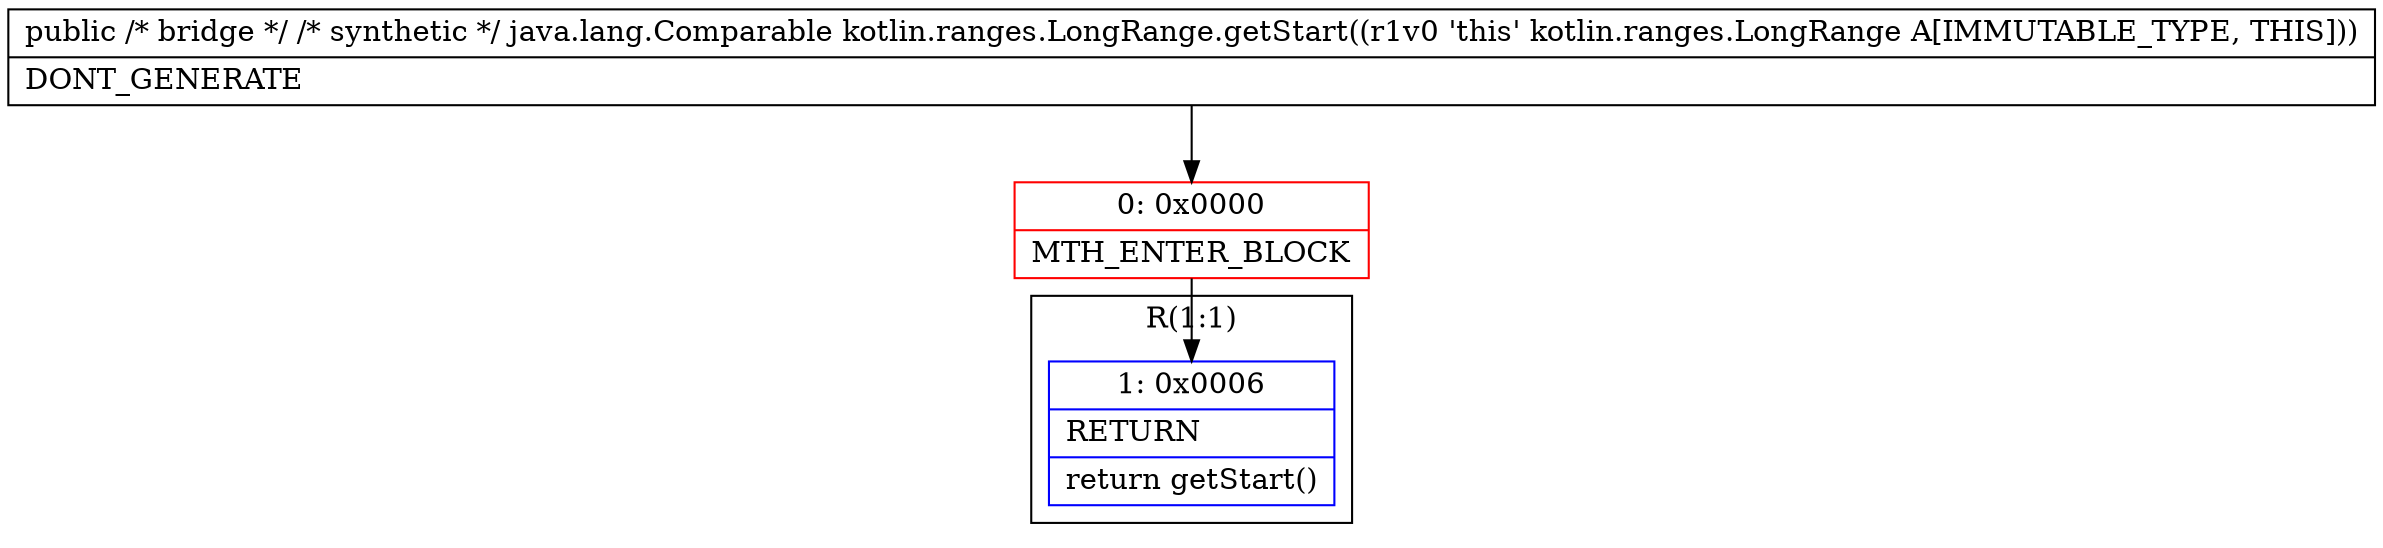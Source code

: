 digraph "CFG forkotlin.ranges.LongRange.getStart()Ljava\/lang\/Comparable;" {
subgraph cluster_Region_1665665732 {
label = "R(1:1)";
node [shape=record,color=blue];
Node_1 [shape=record,label="{1\:\ 0x0006|RETURN\l|return getStart()\l}"];
}
Node_0 [shape=record,color=red,label="{0\:\ 0x0000|MTH_ENTER_BLOCK\l}"];
MethodNode[shape=record,label="{public \/* bridge *\/ \/* synthetic *\/ java.lang.Comparable kotlin.ranges.LongRange.getStart((r1v0 'this' kotlin.ranges.LongRange A[IMMUTABLE_TYPE, THIS]))  | DONT_GENERATE\l}"];
MethodNode -> Node_0;
Node_0 -> Node_1;
}

